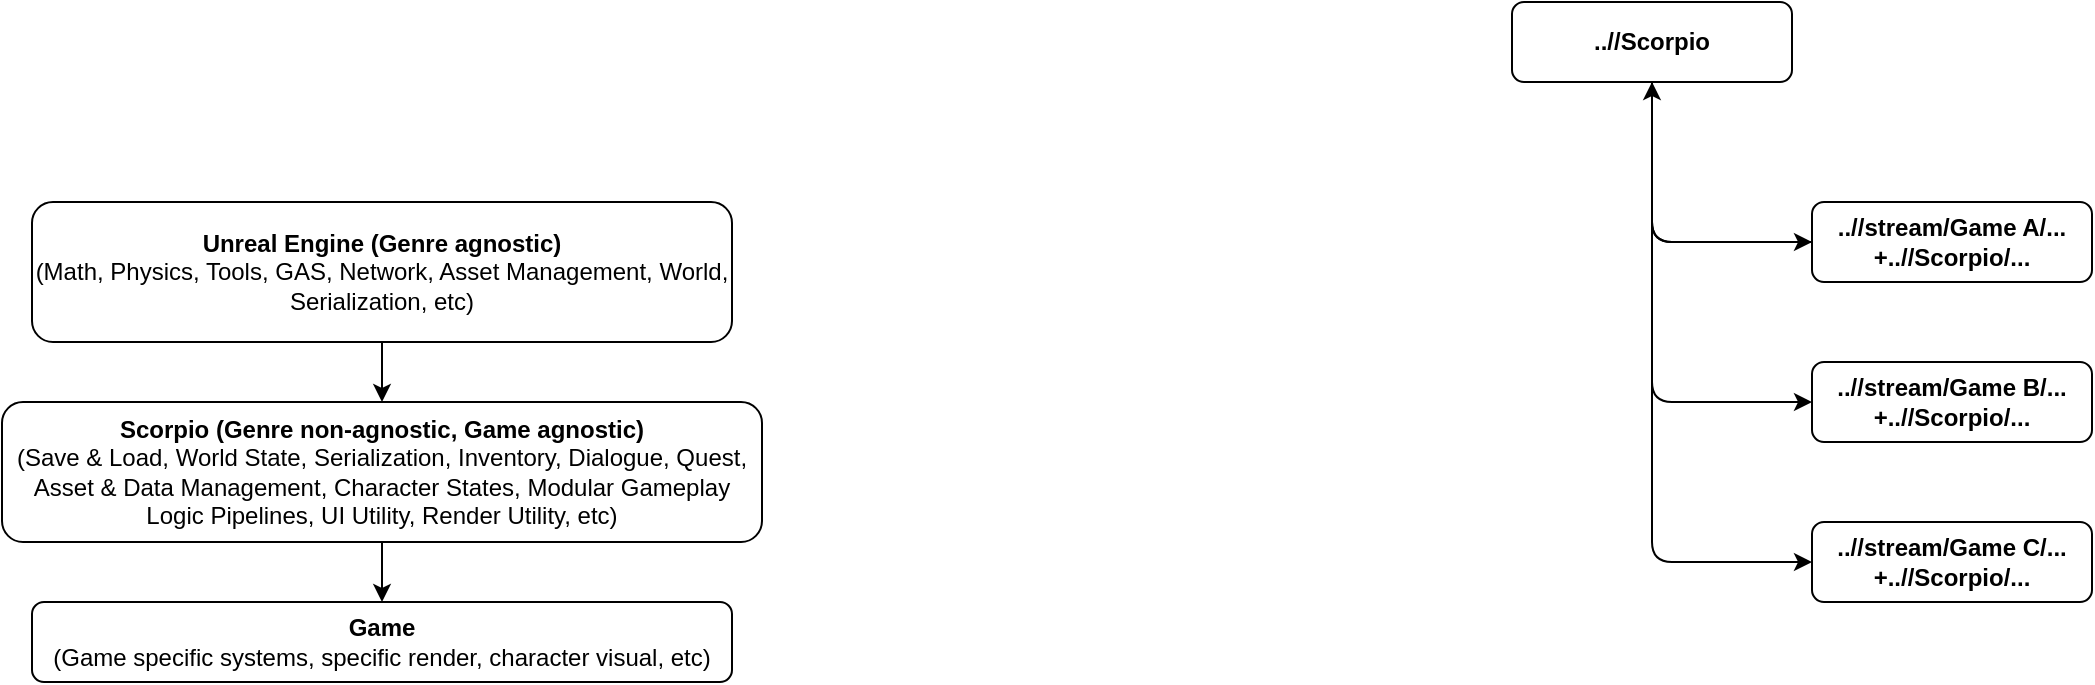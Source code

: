 <mxfile>
    <diagram id="bmCyqSBlkhIFVd55296w" name="Page-1">
        <mxGraphModel dx="952" dy="525" grid="1" gridSize="10" guides="1" tooltips="1" connect="1" arrows="1" fold="1" page="1" pageScale="1" pageWidth="850" pageHeight="1100" math="0" shadow="0">
            <root>
                <mxCell id="0"/>
                <mxCell id="1" parent="0"/>
                <mxCell id="4" value="" style="edgeStyle=none;html=1;" parent="1" source="2" target="3" edge="1">
                    <mxGeometry relative="1" as="geometry"/>
                </mxCell>
                <mxCell id="2" value="&lt;b&gt;Unreal Engine (Genre agnostic)&lt;br&gt;&lt;/b&gt;(Math, Physics, Tools, GAS, Network, Asset Management, World, Serialization, etc)" style="rounded=1;whiteSpace=wrap;html=1;" parent="1" vertex="1">
                    <mxGeometry x="190" y="210" width="350" height="70" as="geometry"/>
                </mxCell>
                <mxCell id="6" value="" style="edgeStyle=none;html=1;" parent="1" source="3" target="5" edge="1">
                    <mxGeometry relative="1" as="geometry"/>
                </mxCell>
                <mxCell id="3" value="&lt;b&gt;Scorpio (Genre non-agnostic, Game agnostic)&lt;br&gt;&lt;/b&gt;(Save &amp;amp; Load, World State, Serialization, Inventory, Dialogue, Quest, Asset &amp;amp; Data Management, Character States, Modular Gameplay Logic Pipelines, UI Utility, Render Utility, etc)" style="rounded=1;whiteSpace=wrap;html=1;" parent="1" vertex="1">
                    <mxGeometry x="175" y="310" width="380" height="70" as="geometry"/>
                </mxCell>
                <mxCell id="5" value="&lt;b&gt;Game&lt;/b&gt;&lt;br&gt;(Game specific systems, specific render, character visual, etc)" style="rounded=1;whiteSpace=wrap;html=1;" parent="1" vertex="1">
                    <mxGeometry x="190" y="410" width="350" height="40" as="geometry"/>
                </mxCell>
                <mxCell id="18" style="edgeStyle=none;html=1;entryX=0.5;entryY=1;entryDx=0;entryDy=0;" edge="1" parent="1" target="10">
                    <mxGeometry relative="1" as="geometry">
                        <mxPoint x="1080" y="230" as="sourcePoint"/>
                        <Array as="points">
                            <mxPoint x="1000" y="230"/>
                        </Array>
                    </mxGeometry>
                </mxCell>
                <mxCell id="7" value="&lt;b&gt;..//stream/Game A/...&lt;br&gt;+..//Scorpio/...&lt;br&gt;&lt;/b&gt;" style="rounded=1;whiteSpace=wrap;html=1;" vertex="1" parent="1">
                    <mxGeometry x="1080" y="210" width="140" height="40" as="geometry"/>
                </mxCell>
                <mxCell id="8" value="&lt;b&gt;..//stream/Game B/...&lt;br&gt;&lt;/b&gt;&lt;b&gt;+..//Scorpio/...&lt;/b&gt;&lt;b&gt;&lt;br&gt;&lt;/b&gt;" style="rounded=1;whiteSpace=wrap;html=1;" vertex="1" parent="1">
                    <mxGeometry x="1080" y="290" width="140" height="40" as="geometry"/>
                </mxCell>
                <mxCell id="9" value="&lt;b&gt;..//stream/Game C/...&lt;br&gt;&lt;/b&gt;&lt;b&gt;+..//Scorpio/...&lt;/b&gt;&lt;b&gt;&lt;br&gt;&lt;/b&gt;" style="rounded=1;whiteSpace=wrap;html=1;" vertex="1" parent="1">
                    <mxGeometry x="1080" y="370" width="140" height="40" as="geometry"/>
                </mxCell>
                <mxCell id="15" style="edgeStyle=none;html=1;entryX=0;entryY=0.5;entryDx=0;entryDy=0;" edge="1" parent="1" source="10" target="7">
                    <mxGeometry relative="1" as="geometry">
                        <Array as="points">
                            <mxPoint x="1000" y="230"/>
                        </Array>
                    </mxGeometry>
                </mxCell>
                <mxCell id="16" style="edgeStyle=none;html=1;entryX=0;entryY=0.5;entryDx=0;entryDy=0;" edge="1" parent="1" source="10" target="8">
                    <mxGeometry relative="1" as="geometry">
                        <Array as="points">
                            <mxPoint x="1000" y="310"/>
                        </Array>
                    </mxGeometry>
                </mxCell>
                <mxCell id="17" style="edgeStyle=none;html=1;entryX=0;entryY=0.5;entryDx=0;entryDy=0;" edge="1" parent="1" source="10" target="9">
                    <mxGeometry relative="1" as="geometry">
                        <Array as="points">
                            <mxPoint x="1000" y="390"/>
                        </Array>
                    </mxGeometry>
                </mxCell>
                <mxCell id="10" value="&lt;b&gt;..//Scorpio&lt;/b&gt;" style="rounded=1;whiteSpace=wrap;html=1;" vertex="1" parent="1">
                    <mxGeometry x="930" y="110" width="140" height="40" as="geometry"/>
                </mxCell>
            </root>
        </mxGraphModel>
    </diagram>
</mxfile>